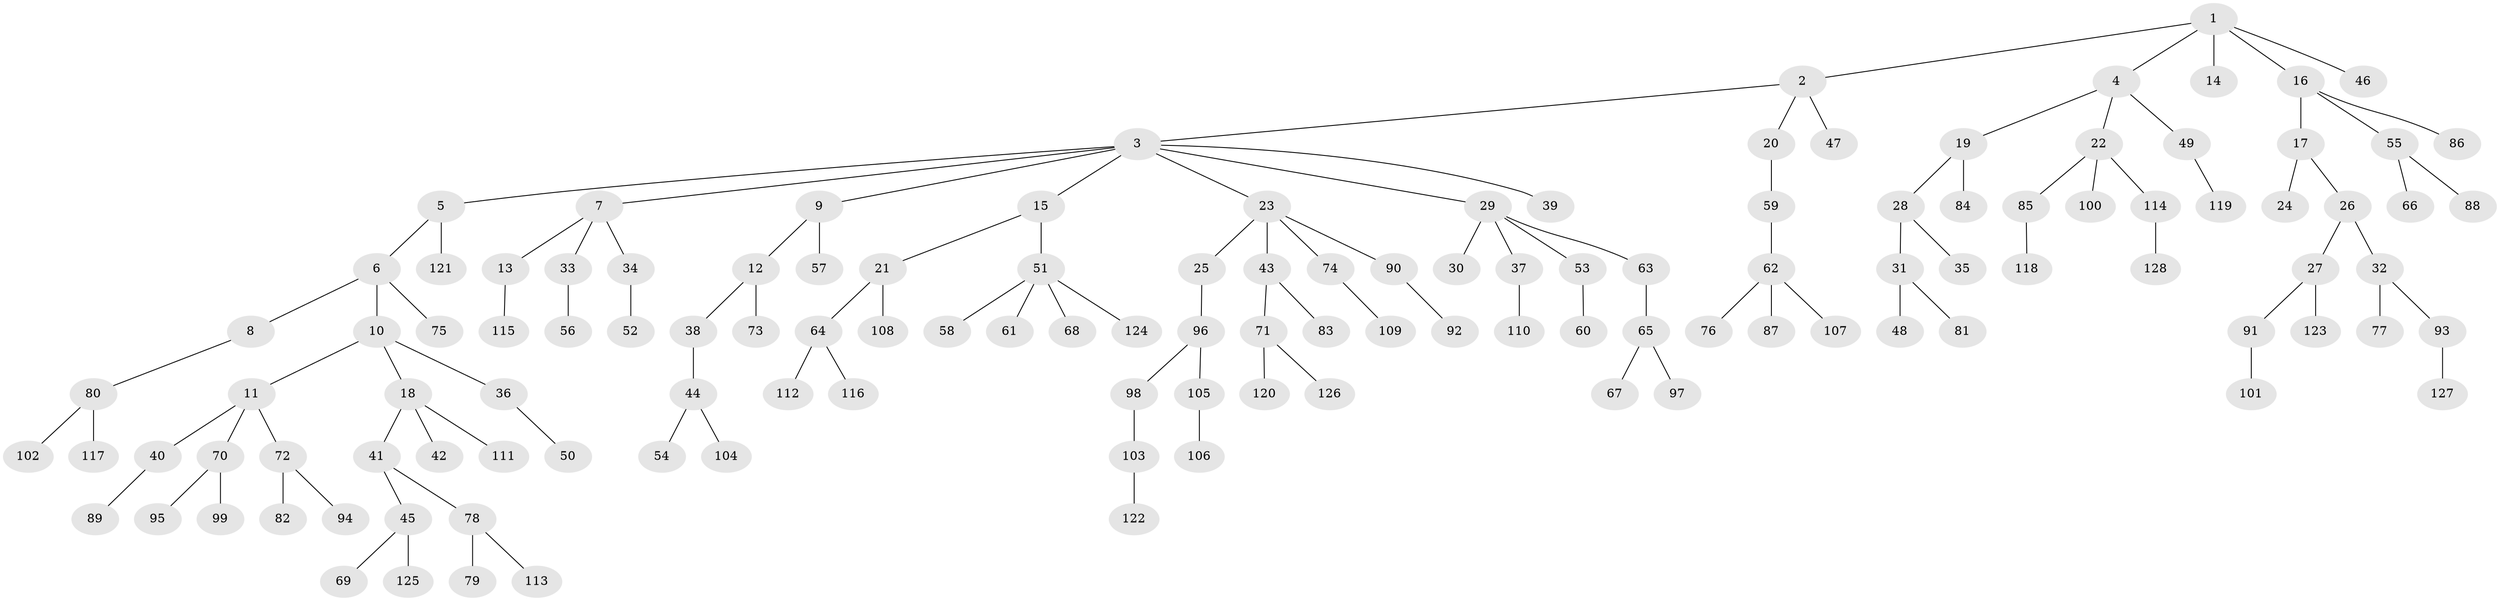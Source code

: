 // coarse degree distribution, {5: 0.033707865168539325, 4: 0.0898876404494382, 8: 0.011235955056179775, 3: 0.15730337078651685, 6: 0.011235955056179775, 2: 0.12359550561797752, 1: 0.5730337078651685}
// Generated by graph-tools (version 1.1) at 2025/19/03/04/25 18:19:20]
// undirected, 128 vertices, 127 edges
graph export_dot {
graph [start="1"]
  node [color=gray90,style=filled];
  1;
  2;
  3;
  4;
  5;
  6;
  7;
  8;
  9;
  10;
  11;
  12;
  13;
  14;
  15;
  16;
  17;
  18;
  19;
  20;
  21;
  22;
  23;
  24;
  25;
  26;
  27;
  28;
  29;
  30;
  31;
  32;
  33;
  34;
  35;
  36;
  37;
  38;
  39;
  40;
  41;
  42;
  43;
  44;
  45;
  46;
  47;
  48;
  49;
  50;
  51;
  52;
  53;
  54;
  55;
  56;
  57;
  58;
  59;
  60;
  61;
  62;
  63;
  64;
  65;
  66;
  67;
  68;
  69;
  70;
  71;
  72;
  73;
  74;
  75;
  76;
  77;
  78;
  79;
  80;
  81;
  82;
  83;
  84;
  85;
  86;
  87;
  88;
  89;
  90;
  91;
  92;
  93;
  94;
  95;
  96;
  97;
  98;
  99;
  100;
  101;
  102;
  103;
  104;
  105;
  106;
  107;
  108;
  109;
  110;
  111;
  112;
  113;
  114;
  115;
  116;
  117;
  118;
  119;
  120;
  121;
  122;
  123;
  124;
  125;
  126;
  127;
  128;
  1 -- 2;
  1 -- 4;
  1 -- 14;
  1 -- 16;
  1 -- 46;
  2 -- 3;
  2 -- 20;
  2 -- 47;
  3 -- 5;
  3 -- 7;
  3 -- 9;
  3 -- 15;
  3 -- 23;
  3 -- 29;
  3 -- 39;
  4 -- 19;
  4 -- 22;
  4 -- 49;
  5 -- 6;
  5 -- 121;
  6 -- 8;
  6 -- 10;
  6 -- 75;
  7 -- 13;
  7 -- 33;
  7 -- 34;
  8 -- 80;
  9 -- 12;
  9 -- 57;
  10 -- 11;
  10 -- 18;
  10 -- 36;
  11 -- 40;
  11 -- 70;
  11 -- 72;
  12 -- 38;
  12 -- 73;
  13 -- 115;
  15 -- 21;
  15 -- 51;
  16 -- 17;
  16 -- 55;
  16 -- 86;
  17 -- 24;
  17 -- 26;
  18 -- 41;
  18 -- 42;
  18 -- 111;
  19 -- 28;
  19 -- 84;
  20 -- 59;
  21 -- 64;
  21 -- 108;
  22 -- 85;
  22 -- 100;
  22 -- 114;
  23 -- 25;
  23 -- 43;
  23 -- 74;
  23 -- 90;
  25 -- 96;
  26 -- 27;
  26 -- 32;
  27 -- 91;
  27 -- 123;
  28 -- 31;
  28 -- 35;
  29 -- 30;
  29 -- 37;
  29 -- 53;
  29 -- 63;
  31 -- 48;
  31 -- 81;
  32 -- 77;
  32 -- 93;
  33 -- 56;
  34 -- 52;
  36 -- 50;
  37 -- 110;
  38 -- 44;
  40 -- 89;
  41 -- 45;
  41 -- 78;
  43 -- 71;
  43 -- 83;
  44 -- 54;
  44 -- 104;
  45 -- 69;
  45 -- 125;
  49 -- 119;
  51 -- 58;
  51 -- 61;
  51 -- 68;
  51 -- 124;
  53 -- 60;
  55 -- 66;
  55 -- 88;
  59 -- 62;
  62 -- 76;
  62 -- 87;
  62 -- 107;
  63 -- 65;
  64 -- 112;
  64 -- 116;
  65 -- 67;
  65 -- 97;
  70 -- 95;
  70 -- 99;
  71 -- 120;
  71 -- 126;
  72 -- 82;
  72 -- 94;
  74 -- 109;
  78 -- 79;
  78 -- 113;
  80 -- 102;
  80 -- 117;
  85 -- 118;
  90 -- 92;
  91 -- 101;
  93 -- 127;
  96 -- 98;
  96 -- 105;
  98 -- 103;
  103 -- 122;
  105 -- 106;
  114 -- 128;
}
